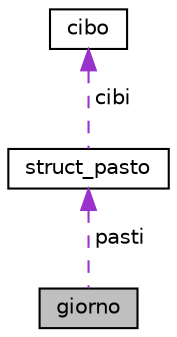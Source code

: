 digraph "giorno"
{
  edge [fontname="Helvetica",fontsize="10",labelfontname="Helvetica",labelfontsize="10"];
  node [fontname="Helvetica",fontsize="10",shape=record];
  Node1 [label="giorno",height=0.2,width=0.4,color="black", fillcolor="grey75", style="filled", fontcolor="black"];
  Node2 -> Node1 [dir="back",color="darkorchid3",fontsize="10",style="dashed",label=" pasti" ,fontname="Helvetica"];
  Node2 [label="struct_pasto",height=0.2,width=0.4,color="black", fillcolor="white", style="filled",URL="$structstruct__pasto.html"];
  Node3 -> Node2 [dir="back",color="darkorchid3",fontsize="10",style="dashed",label=" cibi" ,fontname="Helvetica"];
  Node3 [label="cibo",height=0.2,width=0.4,color="black", fillcolor="white", style="filled",URL="$structcibo.html"];
}
